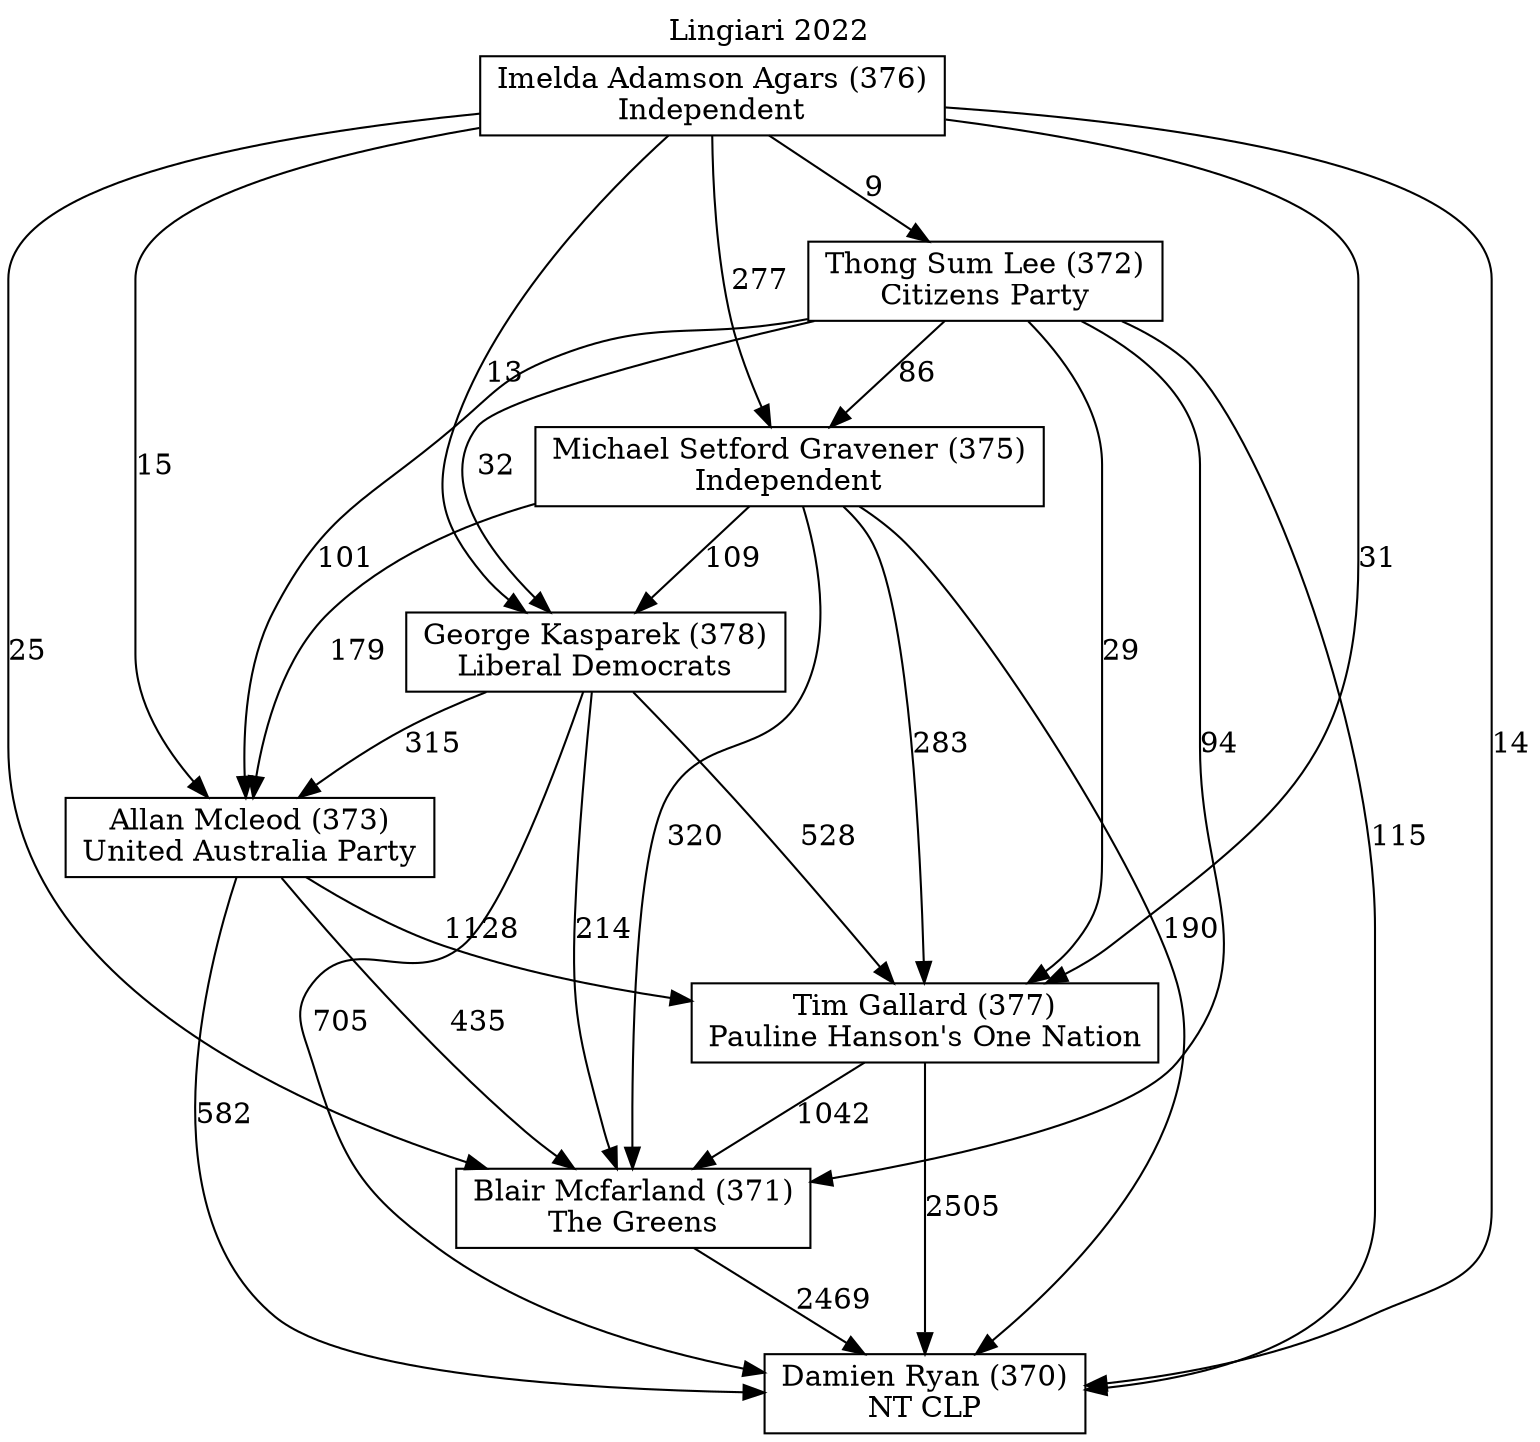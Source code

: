 // House preference flow
digraph "Damien Ryan (370)_Lingiari_2022" {
	graph [label="Lingiari 2022" labelloc=t mclimit=10]
	node [shape=box]
	"George Kasparek (378)" [label="George Kasparek (378)
Liberal Democrats"]
	"Allan Mcleod (373)" [label="Allan Mcleod (373)
United Australia Party"]
	"Damien Ryan (370)" [label="Damien Ryan (370)
NT CLP"]
	"Blair Mcfarland (371)" [label="Blair Mcfarland (371)
The Greens"]
	"Tim Gallard (377)" [label="Tim Gallard (377)
Pauline Hanson's One Nation"]
	"Michael Setford Gravener (375)" [label="Michael Setford Gravener (375)
Independent"]
	"Imelda Adamson Agars (376)" [label="Imelda Adamson Agars (376)
Independent"]
	"Thong Sum Lee (372)" [label="Thong Sum Lee (372)
Citizens Party"]
	"George Kasparek (378)" -> "Allan Mcleod (373)" [label=315]
	"Thong Sum Lee (372)" -> "Damien Ryan (370)" [label=115]
	"Allan Mcleod (373)" -> "Tim Gallard (377)" [label=1128]
	"George Kasparek (378)" -> "Tim Gallard (377)" [label=528]
	"Thong Sum Lee (372)" -> "Allan Mcleod (373)" [label=101]
	"Tim Gallard (377)" -> "Damien Ryan (370)" [label=2505]
	"Thong Sum Lee (372)" -> "Michael Setford Gravener (375)" [label=86]
	"Imelda Adamson Agars (376)" -> "George Kasparek (378)" [label=13]
	"Allan Mcleod (373)" -> "Damien Ryan (370)" [label=582]
	"Imelda Adamson Agars (376)" -> "Damien Ryan (370)" [label=14]
	"Michael Setford Gravener (375)" -> "George Kasparek (378)" [label=109]
	"Thong Sum Lee (372)" -> "George Kasparek (378)" [label=32]
	"Imelda Adamson Agars (376)" -> "Blair Mcfarland (371)" [label=25]
	"Blair Mcfarland (371)" -> "Damien Ryan (370)" [label=2469]
	"Thong Sum Lee (372)" -> "Tim Gallard (377)" [label=29]
	"Michael Setford Gravener (375)" -> "Allan Mcleod (373)" [label=179]
	"Imelda Adamson Agars (376)" -> "Michael Setford Gravener (375)" [label=277]
	"Allan Mcleod (373)" -> "Blair Mcfarland (371)" [label=435]
	"Imelda Adamson Agars (376)" -> "Tim Gallard (377)" [label=31]
	"Thong Sum Lee (372)" -> "Blair Mcfarland (371)" [label=94]
	"George Kasparek (378)" -> "Blair Mcfarland (371)" [label=214]
	"George Kasparek (378)" -> "Damien Ryan (370)" [label=705]
	"Michael Setford Gravener (375)" -> "Blair Mcfarland (371)" [label=320]
	"Imelda Adamson Agars (376)" -> "Thong Sum Lee (372)" [label=9]
	"Tim Gallard (377)" -> "Blair Mcfarland (371)" [label=1042]
	"Michael Setford Gravener (375)" -> "Tim Gallard (377)" [label=283]
	"Michael Setford Gravener (375)" -> "Damien Ryan (370)" [label=190]
	"Imelda Adamson Agars (376)" -> "Allan Mcleod (373)" [label=15]
}
